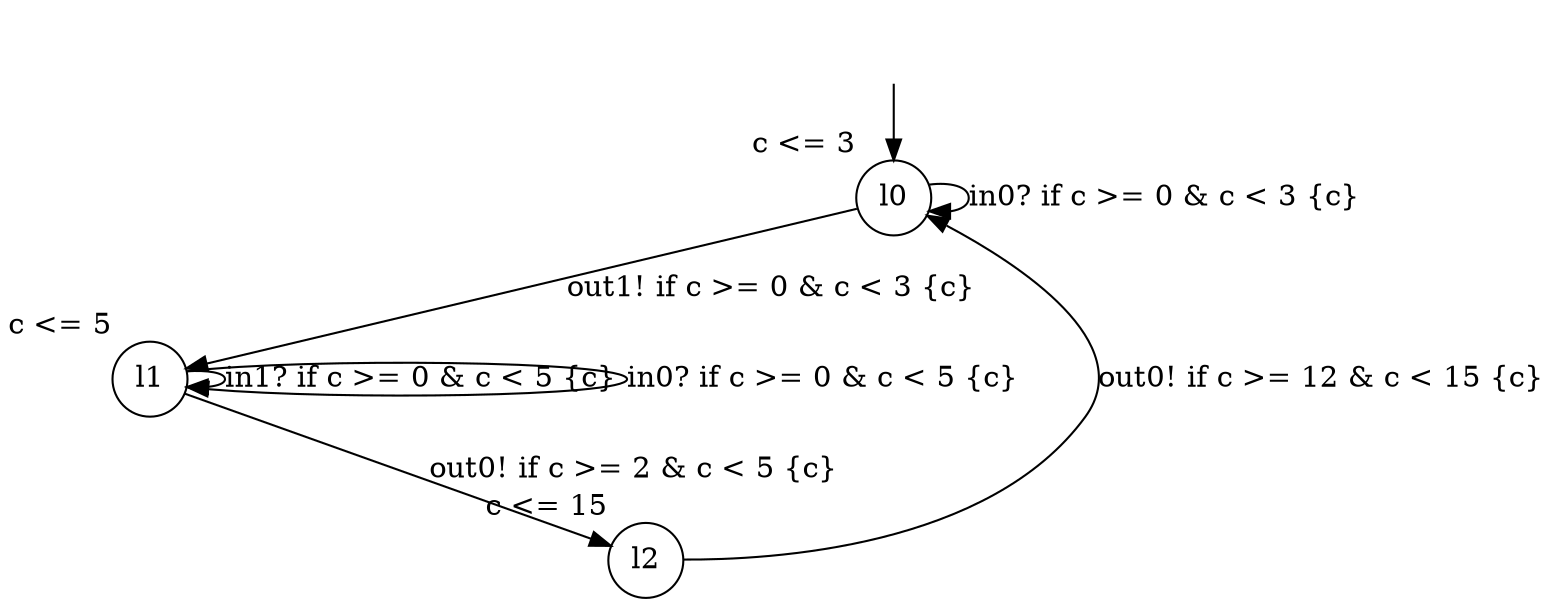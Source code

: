 digraph g {
__start0 [label="" shape="none"];
l0 [shape="circle" margin=0 label="l0", xlabel="c <= 3"];
l1 [shape="circle" margin=0 label="l1", xlabel="c <= 5"];
l2 [shape="circle" margin=0 label="l2", xlabel="c <= 15"];
l0 -> l0 [label="in0? if c >= 0 & c < 3 {c} "];
l0 -> l1 [label="out1! if c >= 0 & c < 3 {c} "];
l1 -> l1 [label="in1? if c >= 0 & c < 5 {c} "];
l1 -> l2 [label="out0! if c >= 2 & c < 5 {c} "];
l1 -> l1 [label="in0? if c >= 0 & c < 5 {c} "];
l2 -> l0 [label="out0! if c >= 12 & c < 15 {c} "];
__start0 -> l0;
}
